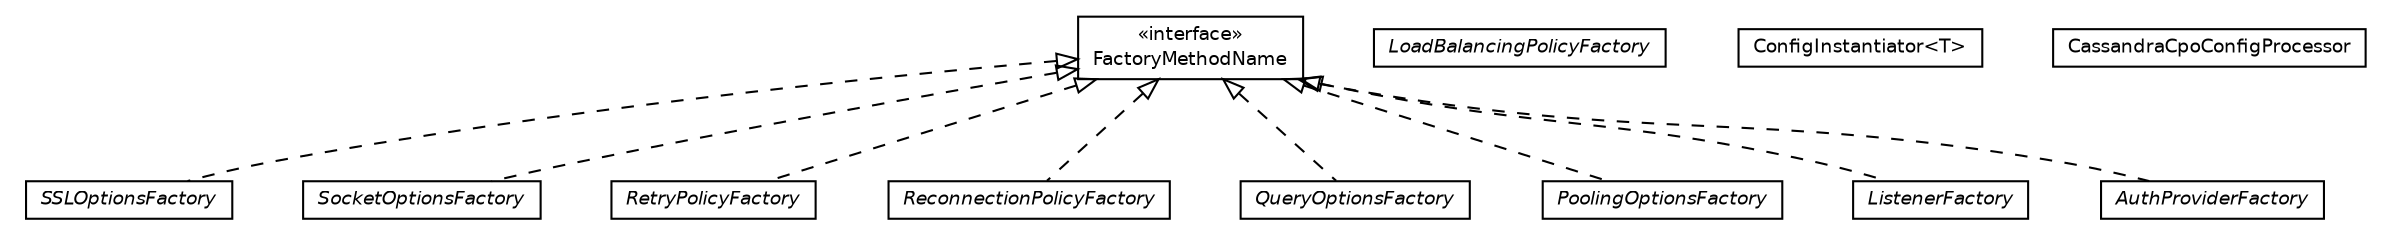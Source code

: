 #!/usr/local/bin/dot
#
# Class diagram 
# Generated by UmlGraph version 4.6 (http://www.spinellis.gr/sw/umlgraph)
#

digraph G {
	edge [fontname="Helvetica",fontsize=10,labelfontname="Helvetica",labelfontsize=10];
	node [fontname="Helvetica",fontsize=10,shape=plaintext];
	// org.synchronoss.cpo.cassandra.config.SSLOptionsFactory
	c5790 [label=<<table border="0" cellborder="1" cellspacing="0" cellpadding="2" port="p" href="./SSLOptionsFactory.html">
		<tr><td><table border="0" cellspacing="0" cellpadding="1">
			<tr><td><font face="Helvetica-Oblique"> SSLOptionsFactory </font></td></tr>
		</table></td></tr>
		</table>>, fontname="Helvetica", fontcolor="black", fontsize=9.0];
	// org.synchronoss.cpo.cassandra.config.SocketOptionsFactory
	c5791 [label=<<table border="0" cellborder="1" cellspacing="0" cellpadding="2" port="p" href="./SocketOptionsFactory.html">
		<tr><td><table border="0" cellspacing="0" cellpadding="1">
			<tr><td><font face="Helvetica-Oblique"> SocketOptionsFactory </font></td></tr>
		</table></td></tr>
		</table>>, fontname="Helvetica", fontcolor="black", fontsize=9.0];
	// org.synchronoss.cpo.cassandra.config.RetryPolicyFactory
	c5792 [label=<<table border="0" cellborder="1" cellspacing="0" cellpadding="2" port="p" href="./RetryPolicyFactory.html">
		<tr><td><table border="0" cellspacing="0" cellpadding="1">
			<tr><td><font face="Helvetica-Oblique"> RetryPolicyFactory </font></td></tr>
		</table></td></tr>
		</table>>, fontname="Helvetica", fontcolor="black", fontsize=9.0];
	// org.synchronoss.cpo.cassandra.config.ReconnectionPolicyFactory
	c5793 [label=<<table border="0" cellborder="1" cellspacing="0" cellpadding="2" port="p" href="./ReconnectionPolicyFactory.html">
		<tr><td><table border="0" cellspacing="0" cellpadding="1">
			<tr><td><font face="Helvetica-Oblique"> ReconnectionPolicyFactory </font></td></tr>
		</table></td></tr>
		</table>>, fontname="Helvetica", fontcolor="black", fontsize=9.0];
	// org.synchronoss.cpo.cassandra.config.QueryOptionsFactory
	c5794 [label=<<table border="0" cellborder="1" cellspacing="0" cellpadding="2" port="p" href="./QueryOptionsFactory.html">
		<tr><td><table border="0" cellspacing="0" cellpadding="1">
			<tr><td><font face="Helvetica-Oblique"> QueryOptionsFactory </font></td></tr>
		</table></td></tr>
		</table>>, fontname="Helvetica", fontcolor="black", fontsize=9.0];
	// org.synchronoss.cpo.cassandra.config.PoolingOptionsFactory
	c5795 [label=<<table border="0" cellborder="1" cellspacing="0" cellpadding="2" port="p" href="./PoolingOptionsFactory.html">
		<tr><td><table border="0" cellspacing="0" cellpadding="1">
			<tr><td><font face="Helvetica-Oblique"> PoolingOptionsFactory </font></td></tr>
		</table></td></tr>
		</table>>, fontname="Helvetica", fontcolor="black", fontsize=9.0];
	// org.synchronoss.cpo.cassandra.config.LoadBalancingPolicyFactory
	c5796 [label=<<table border="0" cellborder="1" cellspacing="0" cellpadding="2" port="p" href="./LoadBalancingPolicyFactory.html">
		<tr><td><table border="0" cellspacing="0" cellpadding="1">
			<tr><td><font face="Helvetica-Oblique"> LoadBalancingPolicyFactory </font></td></tr>
		</table></td></tr>
		</table>>, fontname="Helvetica", fontcolor="black", fontsize=9.0];
	// org.synchronoss.cpo.cassandra.config.ListenerFactory
	c5797 [label=<<table border="0" cellborder="1" cellspacing="0" cellpadding="2" port="p" href="./ListenerFactory.html">
		<tr><td><table border="0" cellspacing="0" cellpadding="1">
			<tr><td><font face="Helvetica-Oblique"> ListenerFactory </font></td></tr>
		</table></td></tr>
		</table>>, fontname="Helvetica", fontcolor="black", fontsize=9.0];
	// org.synchronoss.cpo.cassandra.config.FactoryMethodName
	c5798 [label=<<table border="0" cellborder="1" cellspacing="0" cellpadding="2" port="p" href="./FactoryMethodName.html">
		<tr><td><table border="0" cellspacing="0" cellpadding="1">
			<tr><td> &laquo;interface&raquo; </td></tr>
			<tr><td> FactoryMethodName </td></tr>
		</table></td></tr>
		</table>>, fontname="Helvetica", fontcolor="black", fontsize=9.0];
	// org.synchronoss.cpo.cassandra.config.ConfigInstantiator<T>
	c5799 [label=<<table border="0" cellborder="1" cellspacing="0" cellpadding="2" port="p" href="./ConfigInstantiator.html">
		<tr><td><table border="0" cellspacing="0" cellpadding="1">
			<tr><td> ConfigInstantiator&lt;T&gt; </td></tr>
		</table></td></tr>
		</table>>, fontname="Helvetica", fontcolor="black", fontsize=9.0];
	// org.synchronoss.cpo.cassandra.config.CassandraCpoConfigProcessor
	c5800 [label=<<table border="0" cellborder="1" cellspacing="0" cellpadding="2" port="p" href="./CassandraCpoConfigProcessor.html">
		<tr><td><table border="0" cellspacing="0" cellpadding="1">
			<tr><td> CassandraCpoConfigProcessor </td></tr>
		</table></td></tr>
		</table>>, fontname="Helvetica", fontcolor="black", fontsize=9.0];
	// org.synchronoss.cpo.cassandra.config.AuthProviderFactory
	c5801 [label=<<table border="0" cellborder="1" cellspacing="0" cellpadding="2" port="p" href="./AuthProviderFactory.html">
		<tr><td><table border="0" cellspacing="0" cellpadding="1">
			<tr><td><font face="Helvetica-Oblique"> AuthProviderFactory </font></td></tr>
		</table></td></tr>
		</table>>, fontname="Helvetica", fontcolor="black", fontsize=9.0];
	//org.synchronoss.cpo.cassandra.config.SSLOptionsFactory implements org.synchronoss.cpo.cassandra.config.FactoryMethodName
	c5798:p -> c5790:p [dir=back,arrowtail=empty,style=dashed];
	//org.synchronoss.cpo.cassandra.config.SocketOptionsFactory implements org.synchronoss.cpo.cassandra.config.FactoryMethodName
	c5798:p -> c5791:p [dir=back,arrowtail=empty,style=dashed];
	//org.synchronoss.cpo.cassandra.config.RetryPolicyFactory implements org.synchronoss.cpo.cassandra.config.FactoryMethodName
	c5798:p -> c5792:p [dir=back,arrowtail=empty,style=dashed];
	//org.synchronoss.cpo.cassandra.config.ReconnectionPolicyFactory implements org.synchronoss.cpo.cassandra.config.FactoryMethodName
	c5798:p -> c5793:p [dir=back,arrowtail=empty,style=dashed];
	//org.synchronoss.cpo.cassandra.config.QueryOptionsFactory implements org.synchronoss.cpo.cassandra.config.FactoryMethodName
	c5798:p -> c5794:p [dir=back,arrowtail=empty,style=dashed];
	//org.synchronoss.cpo.cassandra.config.PoolingOptionsFactory implements org.synchronoss.cpo.cassandra.config.FactoryMethodName
	c5798:p -> c5795:p [dir=back,arrowtail=empty,style=dashed];
	//org.synchronoss.cpo.cassandra.config.ListenerFactory implements org.synchronoss.cpo.cassandra.config.FactoryMethodName
	c5798:p -> c5797:p [dir=back,arrowtail=empty,style=dashed];
	//org.synchronoss.cpo.cassandra.config.AuthProviderFactory implements org.synchronoss.cpo.cassandra.config.FactoryMethodName
	c5798:p -> c5801:p [dir=back,arrowtail=empty,style=dashed];
}

